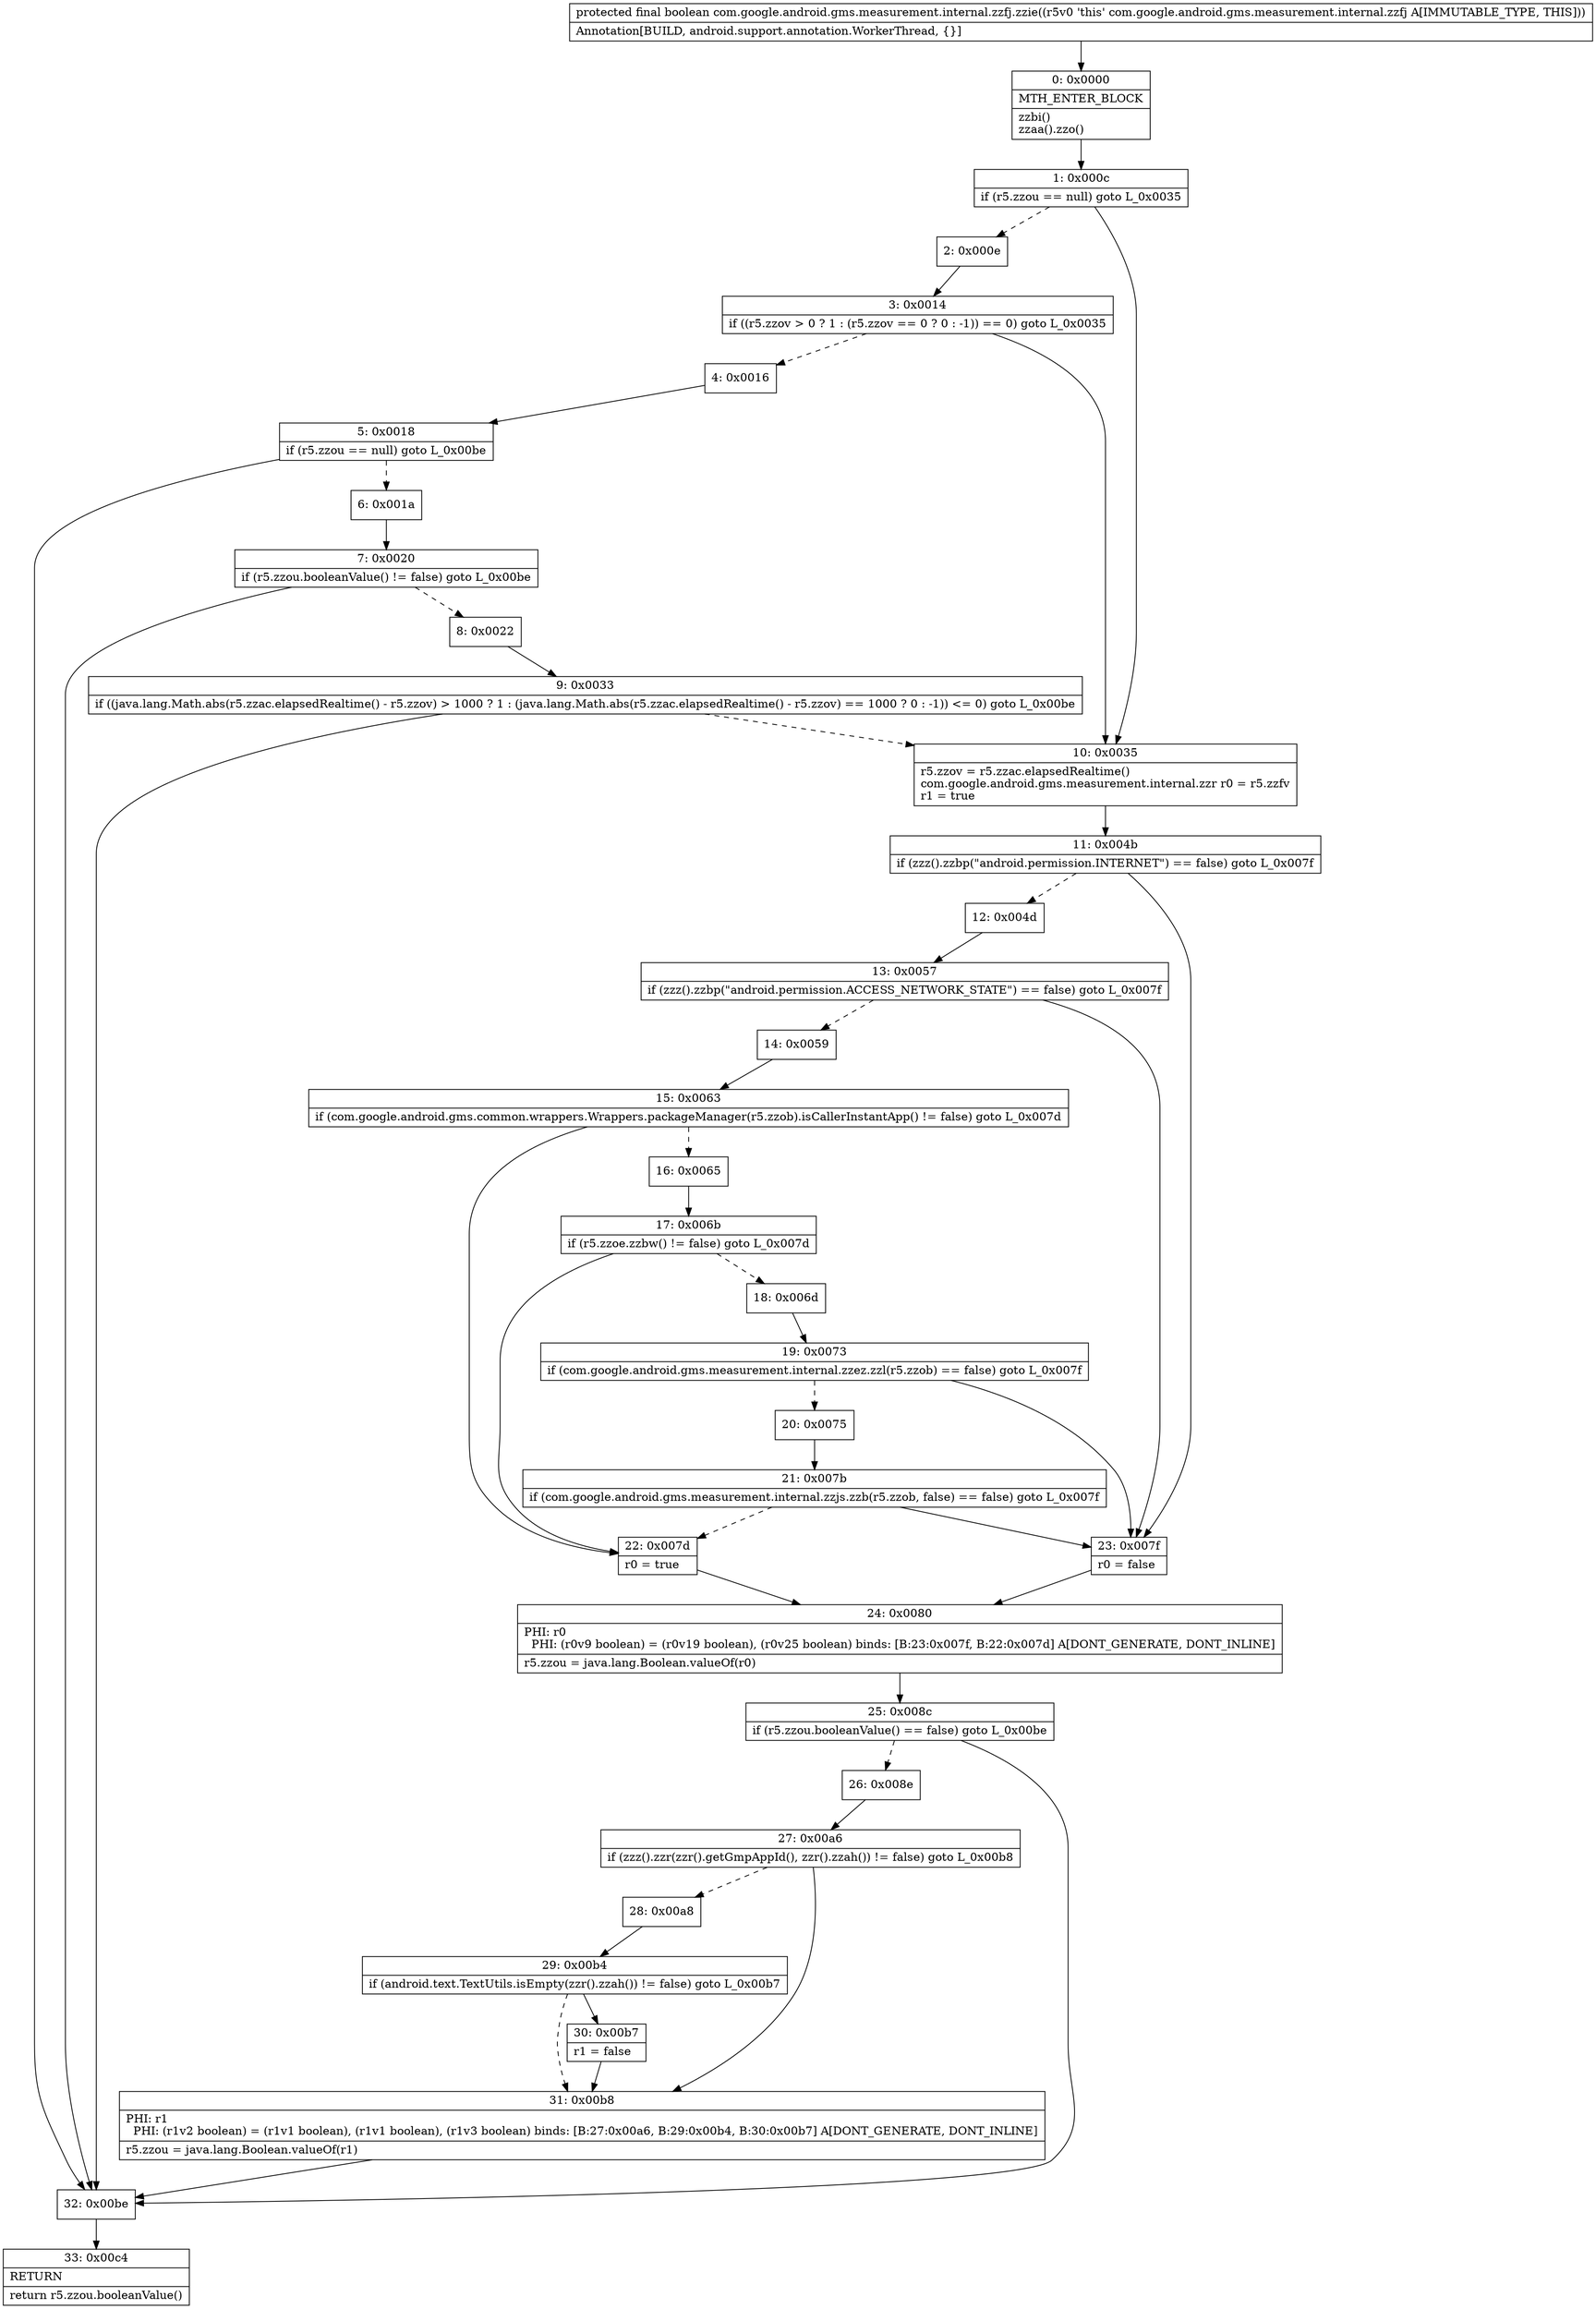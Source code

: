 digraph "CFG forcom.google.android.gms.measurement.internal.zzfj.zzie()Z" {
Node_0 [shape=record,label="{0\:\ 0x0000|MTH_ENTER_BLOCK\l|zzbi()\lzzaa().zzo()\l}"];
Node_1 [shape=record,label="{1\:\ 0x000c|if (r5.zzou == null) goto L_0x0035\l}"];
Node_2 [shape=record,label="{2\:\ 0x000e}"];
Node_3 [shape=record,label="{3\:\ 0x0014|if ((r5.zzov \> 0 ? 1 : (r5.zzov == 0 ? 0 : \-1)) == 0) goto L_0x0035\l}"];
Node_4 [shape=record,label="{4\:\ 0x0016}"];
Node_5 [shape=record,label="{5\:\ 0x0018|if (r5.zzou == null) goto L_0x00be\l}"];
Node_6 [shape=record,label="{6\:\ 0x001a}"];
Node_7 [shape=record,label="{7\:\ 0x0020|if (r5.zzou.booleanValue() != false) goto L_0x00be\l}"];
Node_8 [shape=record,label="{8\:\ 0x0022}"];
Node_9 [shape=record,label="{9\:\ 0x0033|if ((java.lang.Math.abs(r5.zzac.elapsedRealtime() \- r5.zzov) \> 1000 ? 1 : (java.lang.Math.abs(r5.zzac.elapsedRealtime() \- r5.zzov) == 1000 ? 0 : \-1)) \<= 0) goto L_0x00be\l}"];
Node_10 [shape=record,label="{10\:\ 0x0035|r5.zzov = r5.zzac.elapsedRealtime()\lcom.google.android.gms.measurement.internal.zzr r0 = r5.zzfv\lr1 = true\l}"];
Node_11 [shape=record,label="{11\:\ 0x004b|if (zzz().zzbp(\"android.permission.INTERNET\") == false) goto L_0x007f\l}"];
Node_12 [shape=record,label="{12\:\ 0x004d}"];
Node_13 [shape=record,label="{13\:\ 0x0057|if (zzz().zzbp(\"android.permission.ACCESS_NETWORK_STATE\") == false) goto L_0x007f\l}"];
Node_14 [shape=record,label="{14\:\ 0x0059}"];
Node_15 [shape=record,label="{15\:\ 0x0063|if (com.google.android.gms.common.wrappers.Wrappers.packageManager(r5.zzob).isCallerInstantApp() != false) goto L_0x007d\l}"];
Node_16 [shape=record,label="{16\:\ 0x0065}"];
Node_17 [shape=record,label="{17\:\ 0x006b|if (r5.zzoe.zzbw() != false) goto L_0x007d\l}"];
Node_18 [shape=record,label="{18\:\ 0x006d}"];
Node_19 [shape=record,label="{19\:\ 0x0073|if (com.google.android.gms.measurement.internal.zzez.zzl(r5.zzob) == false) goto L_0x007f\l}"];
Node_20 [shape=record,label="{20\:\ 0x0075}"];
Node_21 [shape=record,label="{21\:\ 0x007b|if (com.google.android.gms.measurement.internal.zzjs.zzb(r5.zzob, false) == false) goto L_0x007f\l}"];
Node_22 [shape=record,label="{22\:\ 0x007d|r0 = true\l}"];
Node_23 [shape=record,label="{23\:\ 0x007f|r0 = false\l}"];
Node_24 [shape=record,label="{24\:\ 0x0080|PHI: r0 \l  PHI: (r0v9 boolean) = (r0v19 boolean), (r0v25 boolean) binds: [B:23:0x007f, B:22:0x007d] A[DONT_GENERATE, DONT_INLINE]\l|r5.zzou = java.lang.Boolean.valueOf(r0)\l}"];
Node_25 [shape=record,label="{25\:\ 0x008c|if (r5.zzou.booleanValue() == false) goto L_0x00be\l}"];
Node_26 [shape=record,label="{26\:\ 0x008e}"];
Node_27 [shape=record,label="{27\:\ 0x00a6|if (zzz().zzr(zzr().getGmpAppId(), zzr().zzah()) != false) goto L_0x00b8\l}"];
Node_28 [shape=record,label="{28\:\ 0x00a8}"];
Node_29 [shape=record,label="{29\:\ 0x00b4|if (android.text.TextUtils.isEmpty(zzr().zzah()) != false) goto L_0x00b7\l}"];
Node_30 [shape=record,label="{30\:\ 0x00b7|r1 = false\l}"];
Node_31 [shape=record,label="{31\:\ 0x00b8|PHI: r1 \l  PHI: (r1v2 boolean) = (r1v1 boolean), (r1v1 boolean), (r1v3 boolean) binds: [B:27:0x00a6, B:29:0x00b4, B:30:0x00b7] A[DONT_GENERATE, DONT_INLINE]\l|r5.zzou = java.lang.Boolean.valueOf(r1)\l}"];
Node_32 [shape=record,label="{32\:\ 0x00be}"];
Node_33 [shape=record,label="{33\:\ 0x00c4|RETURN\l|return r5.zzou.booleanValue()\l}"];
MethodNode[shape=record,label="{protected final boolean com.google.android.gms.measurement.internal.zzfj.zzie((r5v0 'this' com.google.android.gms.measurement.internal.zzfj A[IMMUTABLE_TYPE, THIS]))  | Annotation[BUILD, android.support.annotation.WorkerThread, \{\}]\l}"];
MethodNode -> Node_0;
Node_0 -> Node_1;
Node_1 -> Node_2[style=dashed];
Node_1 -> Node_10;
Node_2 -> Node_3;
Node_3 -> Node_4[style=dashed];
Node_3 -> Node_10;
Node_4 -> Node_5;
Node_5 -> Node_6[style=dashed];
Node_5 -> Node_32;
Node_6 -> Node_7;
Node_7 -> Node_8[style=dashed];
Node_7 -> Node_32;
Node_8 -> Node_9;
Node_9 -> Node_10[style=dashed];
Node_9 -> Node_32;
Node_10 -> Node_11;
Node_11 -> Node_12[style=dashed];
Node_11 -> Node_23;
Node_12 -> Node_13;
Node_13 -> Node_14[style=dashed];
Node_13 -> Node_23;
Node_14 -> Node_15;
Node_15 -> Node_16[style=dashed];
Node_15 -> Node_22;
Node_16 -> Node_17;
Node_17 -> Node_18[style=dashed];
Node_17 -> Node_22;
Node_18 -> Node_19;
Node_19 -> Node_20[style=dashed];
Node_19 -> Node_23;
Node_20 -> Node_21;
Node_21 -> Node_22[style=dashed];
Node_21 -> Node_23;
Node_22 -> Node_24;
Node_23 -> Node_24;
Node_24 -> Node_25;
Node_25 -> Node_26[style=dashed];
Node_25 -> Node_32;
Node_26 -> Node_27;
Node_27 -> Node_28[style=dashed];
Node_27 -> Node_31;
Node_28 -> Node_29;
Node_29 -> Node_30;
Node_29 -> Node_31[style=dashed];
Node_30 -> Node_31;
Node_31 -> Node_32;
Node_32 -> Node_33;
}

